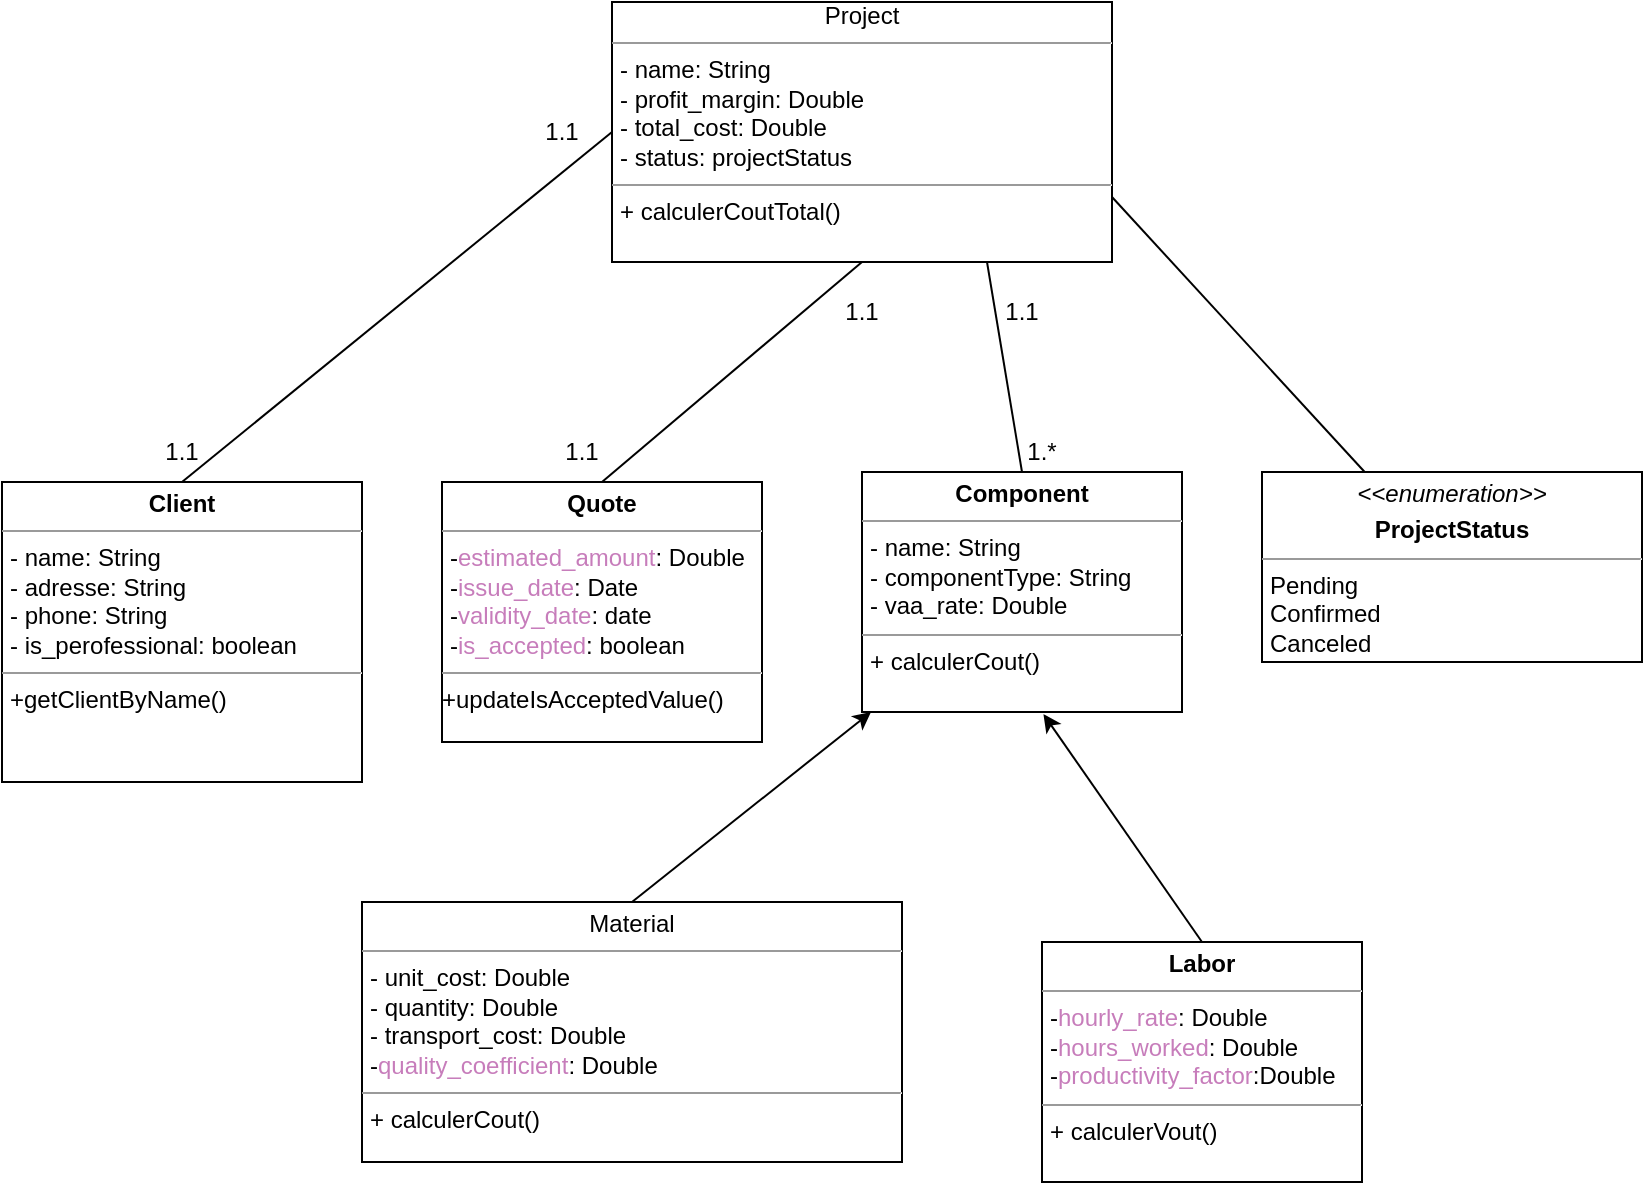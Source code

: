 <mxfile version="24.7.16">
  <diagram id="C5RBs43oDa-KdzZeNtuy" name="Page-1">
    <mxGraphModel dx="650" dy="756" grid="1" gridSize="10" guides="1" tooltips="1" connect="1" arrows="1" fold="1" page="1" pageScale="1" pageWidth="827" pageHeight="1169" math="0" shadow="0">
      <root>
        <mxCell id="WIyWlLk6GJQsqaUBKTNV-0" />
        <mxCell id="WIyWlLk6GJQsqaUBKTNV-1" parent="WIyWlLk6GJQsqaUBKTNV-0" />
        <mxCell id="Suv1Xas9hLo7B73S6qXR-20" style="edgeStyle=none;rounded=0;orthogonalLoop=1;jettySize=auto;html=1;exitX=0.25;exitY=1;exitDx=0;exitDy=0;" edge="1" parent="WIyWlLk6GJQsqaUBKTNV-1" source="Suv1Xas9hLo7B73S6qXR-21">
          <mxGeometry relative="1" as="geometry">
            <mxPoint x="397.083" y="145" as="targetPoint" />
          </mxGeometry>
        </mxCell>
        <mxCell id="Suv1Xas9hLo7B73S6qXR-21" value="&lt;div align=&quot;center&quot;&gt;Project&lt;br&gt;&lt;/div&gt;&lt;hr size=&quot;1&quot;&gt;&lt;p style=&quot;margin:0px;margin-left:4px;&quot;&gt;- name: String&lt;/p&gt;&lt;p style=&quot;margin:0px;margin-left:4px;&quot;&gt;- profit_margin: Double&lt;/p&gt;&lt;p style=&quot;margin:0px;margin-left:4px;&quot;&gt;- total_cost: Double&lt;/p&gt;&lt;p style=&quot;margin:0px;margin-left:4px;&quot;&gt;- status: projectStatus&lt;/p&gt;&lt;hr size=&quot;1&quot;&gt;&lt;p style=&quot;margin:0px;margin-left:4px;&quot;&gt;+ calculerCoutTotal()&lt;/p&gt;" style="verticalAlign=top;align=left;overflow=fill;fontSize=12;fontFamily=Helvetica;html=1;" vertex="1" parent="WIyWlLk6GJQsqaUBKTNV-1">
          <mxGeometry x="325" y="40" width="250" height="130" as="geometry" />
        </mxCell>
        <mxCell id="Suv1Xas9hLo7B73S6qXR-22" value="&lt;p style=&quot;margin:0px;margin-top:4px;text-align:center;&quot;&gt;&lt;b&gt;Client&lt;/b&gt;&lt;/p&gt;&lt;hr size=&quot;1&quot;&gt;&lt;p style=&quot;margin:0px;margin-left:4px;&quot;&gt;- name: String&lt;/p&gt;&lt;p style=&quot;margin:0px;margin-left:4px;&quot;&gt;-&amp;nbsp;adresse: String&lt;/p&gt;&lt;p style=&quot;margin:0px;margin-left:4px;&quot;&gt;- phone: String&lt;/p&gt;&lt;p style=&quot;margin:0px;margin-left:4px;&quot;&gt;- is_perofessional: boolean&lt;/p&gt;&lt;hr size=&quot;1&quot;&gt;&lt;p style=&quot;margin:0px;margin-left:4px;&quot;&gt;+getClientByName()&lt;/p&gt;" style="verticalAlign=top;align=left;overflow=fill;fontSize=12;fontFamily=Helvetica;html=1;" vertex="1" parent="WIyWlLk6GJQsqaUBKTNV-1">
          <mxGeometry x="20" y="280" width="180" height="150" as="geometry" />
        </mxCell>
        <mxCell id="Suv1Xas9hLo7B73S6qXR-23" value="&lt;p style=&quot;margin:0px;margin-top:4px;text-align:center;&quot;&gt;&lt;b&gt;Quote&lt;/b&gt;&lt;/p&gt;&lt;hr size=&quot;1&quot;&gt;&lt;p style=&quot;margin:0px;margin-left:4px;&quot;&gt;-&lt;span style=&quot;color: rgb(199, 125, 187); white-space: pre;&quot;&gt;estimated_amount&lt;/span&gt;&lt;span style=&quot;white-space: nowrap&quot;&gt;: Double&lt;/span&gt;&lt;/p&gt;&lt;p style=&quot;margin:0px;margin-left:4px;&quot;&gt;-&lt;span style=&quot;color: rgb(199, 125, 187); white-space: pre;&quot;&gt;issue_date&lt;/span&gt;&lt;span style=&quot;white-space: nowrap&quot;&gt;: Date&lt;/span&gt;&lt;/p&gt;&lt;p style=&quot;margin:0px;margin-left:4px;&quot;&gt;-&lt;span style=&quot;color: rgb(199, 125, 187); white-space: pre;&quot;&gt;validity_date&lt;/span&gt;&lt;span style=&quot;white-space: nowrap&quot;&gt;: date&lt;/span&gt;&lt;/p&gt;&lt;p style=&quot;margin:0px;margin-left:4px;&quot;&gt;-&lt;span style=&quot;color: rgb(199, 125, 187); white-space: pre;&quot;&gt;is_accepted&lt;/span&gt;&lt;span style=&quot;white-space: nowrap&quot;&gt;: boolean&lt;/span&gt;&lt;/p&gt;&lt;p style=&quot;margin:0px;margin-left:4px;&quot;&gt;&lt;/p&gt;&lt;hr size=&quot;1&quot;&gt;+updateIsAcceptedValue()" style="verticalAlign=top;align=left;overflow=fill;fontSize=12;fontFamily=Helvetica;html=1;" vertex="1" parent="WIyWlLk6GJQsqaUBKTNV-1">
          <mxGeometry x="240" y="280" width="160" height="130" as="geometry" />
        </mxCell>
        <mxCell id="Suv1Xas9hLo7B73S6qXR-24" value="&lt;p style=&quot;margin:0px;margin-top:4px;text-align:center;&quot;&gt;&lt;b&gt;Component&lt;/b&gt;&lt;/p&gt;&lt;hr size=&quot;1&quot;&gt;&lt;p style=&quot;margin:0px;margin-left:4px;&quot;&gt;- name: String&lt;/p&gt;&lt;p style=&quot;margin:0px;margin-left:4px;&quot;&gt;- componentType: String&lt;/p&gt;&lt;p style=&quot;margin:0px;margin-left:4px;&quot;&gt;- vaa_rate: Double&lt;/p&gt;&lt;hr size=&quot;1&quot;&gt;&lt;p style=&quot;margin:0px;margin-left:4px;&quot;&gt;+ calculerCout()&lt;/p&gt;" style="verticalAlign=top;align=left;overflow=fill;fontSize=12;fontFamily=Helvetica;html=1;" vertex="1" parent="WIyWlLk6GJQsqaUBKTNV-1">
          <mxGeometry x="450" y="275" width="160" height="120" as="geometry" />
        </mxCell>
        <mxCell id="Suv1Xas9hLo7B73S6qXR-25" value="&lt;p style=&quot;margin:0px;margin-top:4px;text-align:center;&quot;&gt;&lt;i&gt;&amp;lt;&amp;lt;enumeration&amp;gt;&amp;gt;&lt;/i&gt;&lt;b&gt;&lt;br&gt;&lt;/b&gt;&lt;/p&gt;&lt;p style=&quot;margin:0px;margin-top:4px;text-align:center;&quot;&gt;&lt;b&gt;ProjectStatus&lt;/b&gt;&lt;br&gt;&lt;/p&gt;&lt;hr size=&quot;1&quot;&gt;&lt;p style=&quot;margin:0px;margin-left:4px;&quot;&gt;Pending&lt;/p&gt;&lt;p style=&quot;margin:0px;margin-left:4px;&quot;&gt;Confirmed&lt;br&gt;&lt;/p&gt;&lt;p style=&quot;margin:0px;margin-left:4px;&quot;&gt;Canceled&lt;/p&gt;" style="verticalAlign=top;align=left;overflow=fill;fontSize=12;fontFamily=Helvetica;html=1;" vertex="1" parent="WIyWlLk6GJQsqaUBKTNV-1">
          <mxGeometry x="650" y="275" width="190" height="95" as="geometry" />
        </mxCell>
        <mxCell id="Suv1Xas9hLo7B73S6qXR-26" value="&lt;p style=&quot;margin:0px;margin-top:4px;text-align:center;&quot;&gt;Material&lt;br&gt;&lt;/p&gt;&lt;hr size=&quot;1&quot;&gt;&lt;p style=&quot;margin:0px;margin-left:4px;&quot;&gt;- unit_cost: Double&lt;/p&gt;&lt;p style=&quot;margin:0px;margin-left:4px;&quot;&gt;- quantity: Double&lt;/p&gt;&lt;p style=&quot;margin:0px;margin-left:4px;&quot;&gt;- transport_cost: Double&lt;/p&gt;&lt;p style=&quot;margin:0px;margin-left:4px;&quot;&gt;-&lt;span style=&quot;color: rgb(199, 125, 187); white-space: pre;&quot;&gt;quality_coefficient&lt;/span&gt;: Double&lt;/p&gt;&lt;hr size=&quot;1&quot;&gt;&lt;p style=&quot;margin:0px;margin-left:4px;&quot;&gt;+ calculerCout()&lt;/p&gt;" style="verticalAlign=top;align=left;overflow=fill;fontSize=12;fontFamily=Helvetica;html=1;" vertex="1" parent="WIyWlLk6GJQsqaUBKTNV-1">
          <mxGeometry x="200" y="490" width="270" height="130" as="geometry" />
        </mxCell>
        <mxCell id="Suv1Xas9hLo7B73S6qXR-27" style="edgeStyle=none;rounded=0;orthogonalLoop=1;jettySize=auto;html=1;exitX=0.5;exitY=0;exitDx=0;exitDy=0;entryX=0.567;entryY=1.009;entryDx=0;entryDy=0;entryPerimeter=0;" edge="1" parent="WIyWlLk6GJQsqaUBKTNV-1" source="Suv1Xas9hLo7B73S6qXR-28" target="Suv1Xas9hLo7B73S6qXR-24">
          <mxGeometry relative="1" as="geometry" />
        </mxCell>
        <mxCell id="Suv1Xas9hLo7B73S6qXR-28" value="&lt;p style=&quot;margin:0px;margin-top:4px;text-align:center;&quot;&gt;&lt;b&gt;Labor&lt;/b&gt;&lt;/p&gt;&lt;hr size=&quot;1&quot;&gt;&lt;p style=&quot;margin:0px;margin-left:4px;&quot;&gt;-&lt;span style=&quot;color: rgb(199, 125, 187); white-space: pre;&quot;&gt;hourly_rate&lt;/span&gt;&lt;span style=&quot;white-space: nowrap&quot;&gt;: Double&lt;/span&gt;&lt;/p&gt;&lt;p style=&quot;margin:0px;margin-left:4px;&quot;&gt;-&lt;span style=&quot;color: rgb(199, 125, 187); white-space: pre;&quot;&gt;hours_worked&lt;/span&gt;&lt;span style=&quot;white-space: nowrap&quot;&gt;: Double&lt;/span&gt;&lt;/p&gt;&lt;p style=&quot;margin:0px;margin-left:4px;&quot;&gt;-&lt;span style=&quot;color: rgb(199, 125, 187); white-space: pre;&quot;&gt;productivity_factor&lt;/span&gt;:Double&lt;/p&gt;&lt;hr size=&quot;1&quot;&gt;&lt;p style=&quot;margin:0px;margin-left:4px;&quot;&gt;+ calculerVout()&lt;/p&gt;" style="verticalAlign=top;align=left;overflow=fill;fontSize=12;fontFamily=Helvetica;html=1;" vertex="1" parent="WIyWlLk6GJQsqaUBKTNV-1">
          <mxGeometry x="540" y="510" width="160" height="120" as="geometry" />
        </mxCell>
        <mxCell id="Suv1Xas9hLo7B73S6qXR-29" value="" style="endArrow=none;html=1;rounded=0;exitX=0.5;exitY=0;exitDx=0;exitDy=0;entryX=0.5;entryY=1;entryDx=0;entryDy=0;" edge="1" parent="WIyWlLk6GJQsqaUBKTNV-1" source="Suv1Xas9hLo7B73S6qXR-23" target="Suv1Xas9hLo7B73S6qXR-21">
          <mxGeometry width="50" height="50" relative="1" as="geometry">
            <mxPoint x="130" y="285" as="sourcePoint" />
            <mxPoint x="330" y="125" as="targetPoint" />
          </mxGeometry>
        </mxCell>
        <mxCell id="Suv1Xas9hLo7B73S6qXR-30" value="" style="endArrow=none;html=1;rounded=0;exitX=0.5;exitY=0;exitDx=0;exitDy=0;entryX=0.75;entryY=1;entryDx=0;entryDy=0;" edge="1" parent="WIyWlLk6GJQsqaUBKTNV-1" source="Suv1Xas9hLo7B73S6qXR-24" target="Suv1Xas9hLo7B73S6qXR-21">
          <mxGeometry width="50" height="50" relative="1" as="geometry">
            <mxPoint x="330" y="290" as="sourcePoint" />
            <mxPoint x="455" y="190" as="targetPoint" />
          </mxGeometry>
        </mxCell>
        <mxCell id="Suv1Xas9hLo7B73S6qXR-31" value="" style="endArrow=none;html=1;rounded=0;entryX=1;entryY=0.75;entryDx=0;entryDy=0;" edge="1" parent="WIyWlLk6GJQsqaUBKTNV-1" source="Suv1Xas9hLo7B73S6qXR-25" target="Suv1Xas9hLo7B73S6qXR-21">
          <mxGeometry width="50" height="50" relative="1" as="geometry">
            <mxPoint x="540" y="285" as="sourcePoint" />
            <mxPoint x="517.5" y="190" as="targetPoint" />
          </mxGeometry>
        </mxCell>
        <mxCell id="Suv1Xas9hLo7B73S6qXR-32" value="" style="endArrow=classic;html=1;rounded=0;exitX=0.5;exitY=0;exitDx=0;exitDy=0;" edge="1" parent="WIyWlLk6GJQsqaUBKTNV-1" source="Suv1Xas9hLo7B73S6qXR-26" target="Suv1Xas9hLo7B73S6qXR-24">
          <mxGeometry width="50" height="50" relative="1" as="geometry">
            <mxPoint x="440" y="580" as="sourcePoint" />
            <mxPoint x="490" y="530" as="targetPoint" />
          </mxGeometry>
        </mxCell>
        <mxCell id="Suv1Xas9hLo7B73S6qXR-33" value="1.1" style="text;html=1;strokeColor=none;fillColor=none;align=center;verticalAlign=middle;whiteSpace=wrap;rounded=0;" vertex="1" parent="WIyWlLk6GJQsqaUBKTNV-1">
          <mxGeometry x="420" y="180" width="60" height="30" as="geometry" />
        </mxCell>
        <mxCell id="Suv1Xas9hLo7B73S6qXR-34" value="1.1" style="text;html=1;strokeColor=none;fillColor=none;align=center;verticalAlign=middle;whiteSpace=wrap;rounded=0;" vertex="1" parent="WIyWlLk6GJQsqaUBKTNV-1">
          <mxGeometry x="280" y="250" width="60" height="30" as="geometry" />
        </mxCell>
        <mxCell id="Suv1Xas9hLo7B73S6qXR-35" value="1.1" style="text;html=1;strokeColor=none;fillColor=none;align=center;verticalAlign=middle;whiteSpace=wrap;rounded=0;" vertex="1" parent="WIyWlLk6GJQsqaUBKTNV-1">
          <mxGeometry x="270" y="90" width="60" height="30" as="geometry" />
        </mxCell>
        <mxCell id="Suv1Xas9hLo7B73S6qXR-36" value="" style="endArrow=none;html=1;rounded=0;exitX=0.5;exitY=0;exitDx=0;exitDy=0;entryX=0;entryY=0.5;entryDx=0;entryDy=0;" edge="1" parent="WIyWlLk6GJQsqaUBKTNV-1" source="Suv1Xas9hLo7B73S6qXR-22" target="Suv1Xas9hLo7B73S6qXR-21">
          <mxGeometry width="50" height="50" relative="1" as="geometry">
            <mxPoint x="330" y="290" as="sourcePoint" />
            <mxPoint x="460" y="180" as="targetPoint" />
          </mxGeometry>
        </mxCell>
        <mxCell id="Suv1Xas9hLo7B73S6qXR-37" value="1.1" style="text;html=1;strokeColor=none;fillColor=none;align=center;verticalAlign=middle;whiteSpace=wrap;rounded=0;" vertex="1" parent="WIyWlLk6GJQsqaUBKTNV-1">
          <mxGeometry x="80" y="250" width="60" height="30" as="geometry" />
        </mxCell>
        <mxCell id="Suv1Xas9hLo7B73S6qXR-38" value="1.1" style="text;html=1;strokeColor=none;fillColor=none;align=center;verticalAlign=middle;whiteSpace=wrap;rounded=0;" vertex="1" parent="WIyWlLk6GJQsqaUBKTNV-1">
          <mxGeometry x="500" y="180" width="60" height="30" as="geometry" />
        </mxCell>
        <mxCell id="Suv1Xas9hLo7B73S6qXR-39" value="1.*" style="text;html=1;strokeColor=none;fillColor=none;align=center;verticalAlign=middle;whiteSpace=wrap;rounded=0;" vertex="1" parent="WIyWlLk6GJQsqaUBKTNV-1">
          <mxGeometry x="510" y="250" width="60" height="30" as="geometry" />
        </mxCell>
      </root>
    </mxGraphModel>
  </diagram>
</mxfile>
